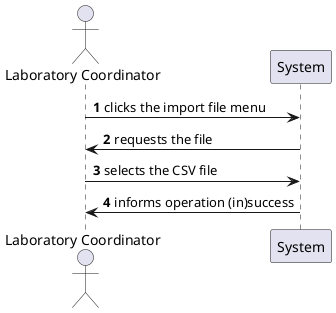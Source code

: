 @startuml

autonumber

actor "Laboratory Coordinator" as lc


lc -> System: clicks the import file menu
System -> lc: requests the file
lc -> System: selects the CSV file
System -> lc: informs operation (in)success

@enduml